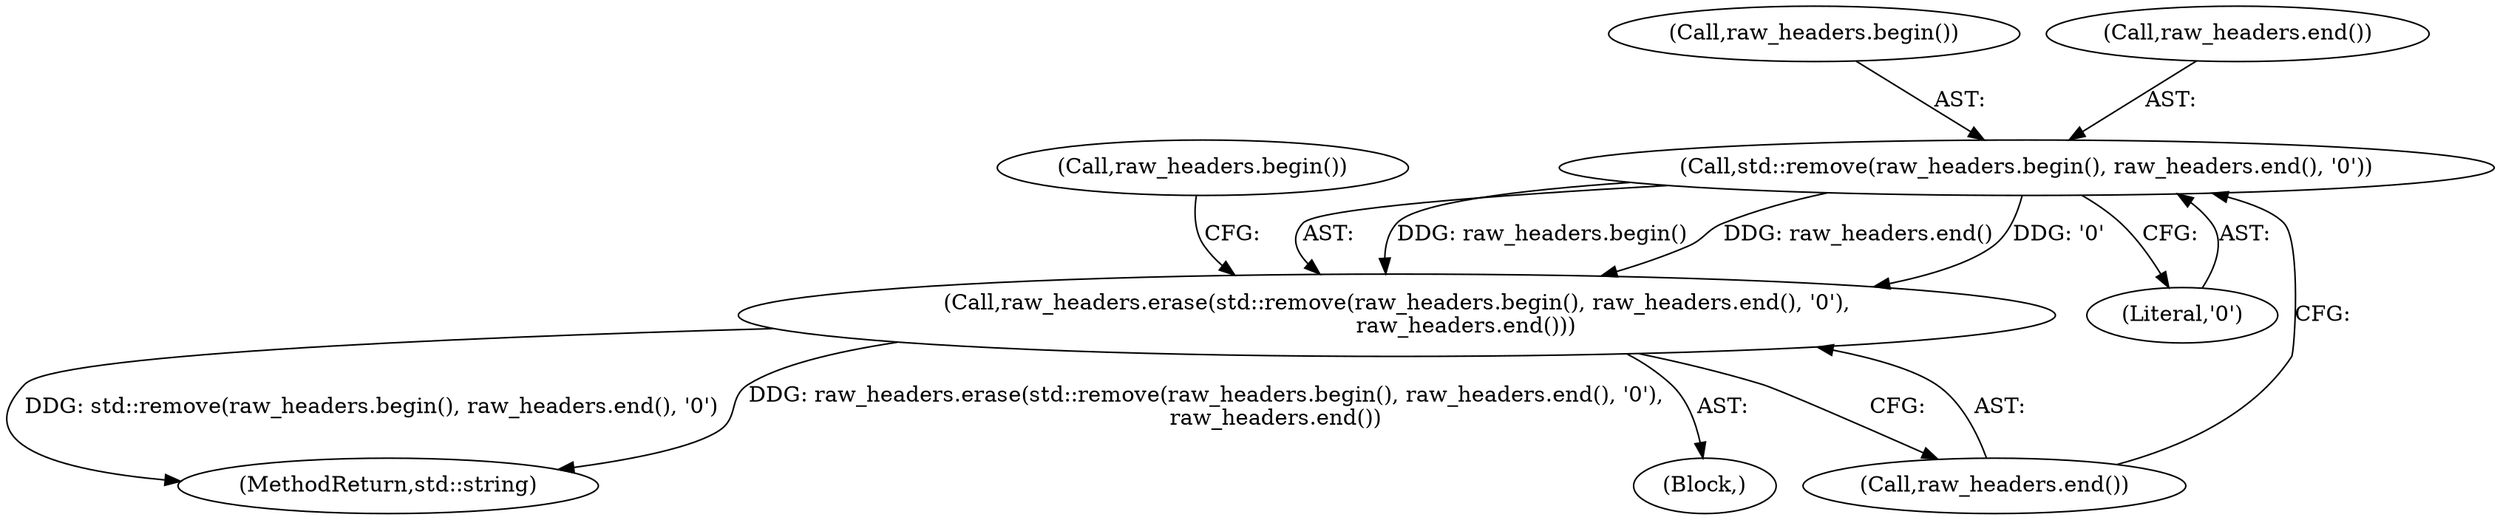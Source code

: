 digraph "0_Chrome_2bcaf4649c1d495072967ea454e8c16dce044705_1@API" {
"1000185" [label="(Call,std::remove(raw_headers.begin(), raw_headers.end(), '\0'))"];
"1000184" [label="(Call,raw_headers.erase(std::remove(raw_headers.begin(), raw_headers.end(), '\0'),\n                    raw_headers.end()))"];
"1000186" [label="(Call,raw_headers.begin())"];
"1000184" [label="(Call,raw_headers.erase(std::remove(raw_headers.begin(), raw_headers.end(), '\0'),\n                    raw_headers.end()))"];
"1000197" [label="(MethodReturn,std::string)"];
"1000185" [label="(Call,std::remove(raw_headers.begin(), raw_headers.end(), '\0'))"];
"1000188" [label="(Literal,'\0')"];
"1000106" [label="(Block,)"];
"1000191" [label="(Call,raw_headers.begin())"];
"1000187" [label="(Call,raw_headers.end())"];
"1000189" [label="(Call,raw_headers.end())"];
"1000185" -> "1000184"  [label="AST: "];
"1000185" -> "1000188"  [label="CFG: "];
"1000186" -> "1000185"  [label="AST: "];
"1000187" -> "1000185"  [label="AST: "];
"1000188" -> "1000185"  [label="AST: "];
"1000189" -> "1000185"  [label="CFG: "];
"1000185" -> "1000184"  [label="DDG: raw_headers.begin()"];
"1000185" -> "1000184"  [label="DDG: raw_headers.end()"];
"1000185" -> "1000184"  [label="DDG: '\0'"];
"1000184" -> "1000106"  [label="AST: "];
"1000184" -> "1000189"  [label="CFG: "];
"1000189" -> "1000184"  [label="AST: "];
"1000191" -> "1000184"  [label="CFG: "];
"1000184" -> "1000197"  [label="DDG: std::remove(raw_headers.begin(), raw_headers.end(), '\0')"];
"1000184" -> "1000197"  [label="DDG: raw_headers.erase(std::remove(raw_headers.begin(), raw_headers.end(), '\0'),\n                    raw_headers.end())"];
}
